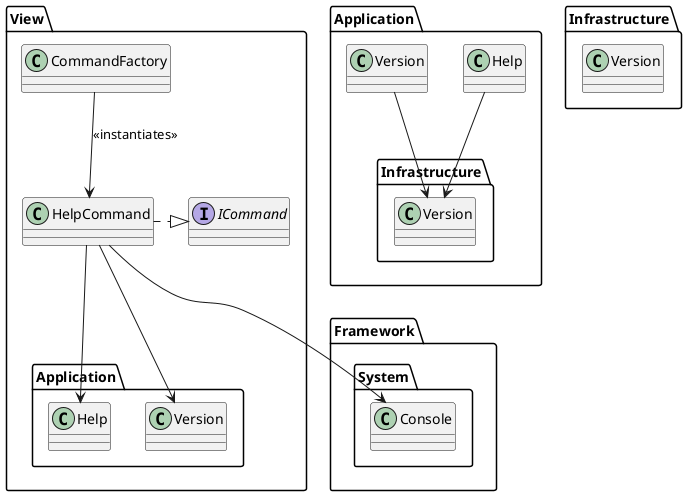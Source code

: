 @startuml App.Help

namespace View {
    class CommandFactory

    interface ICommand
    class HelpCommand

    ICommand <|.l.HelpCommand

    CommandFactory --> HelpCommand : <<instantiates>>

    HelpCommand --> Application.Help
    HelpCommand --> Application.Version
}

'View.HelpCommand --> Framework.System.Console

namespace Application {
    class Help
    class Version

    Help --> Infrastructure.Version
    Version --> Infrastructure.Version
}

namespace Infrastructure {
    class Version
}

namespace Framework {
    namespace System {
        class Console

        View.HelpCommand --> Console
    }
}

@enduml